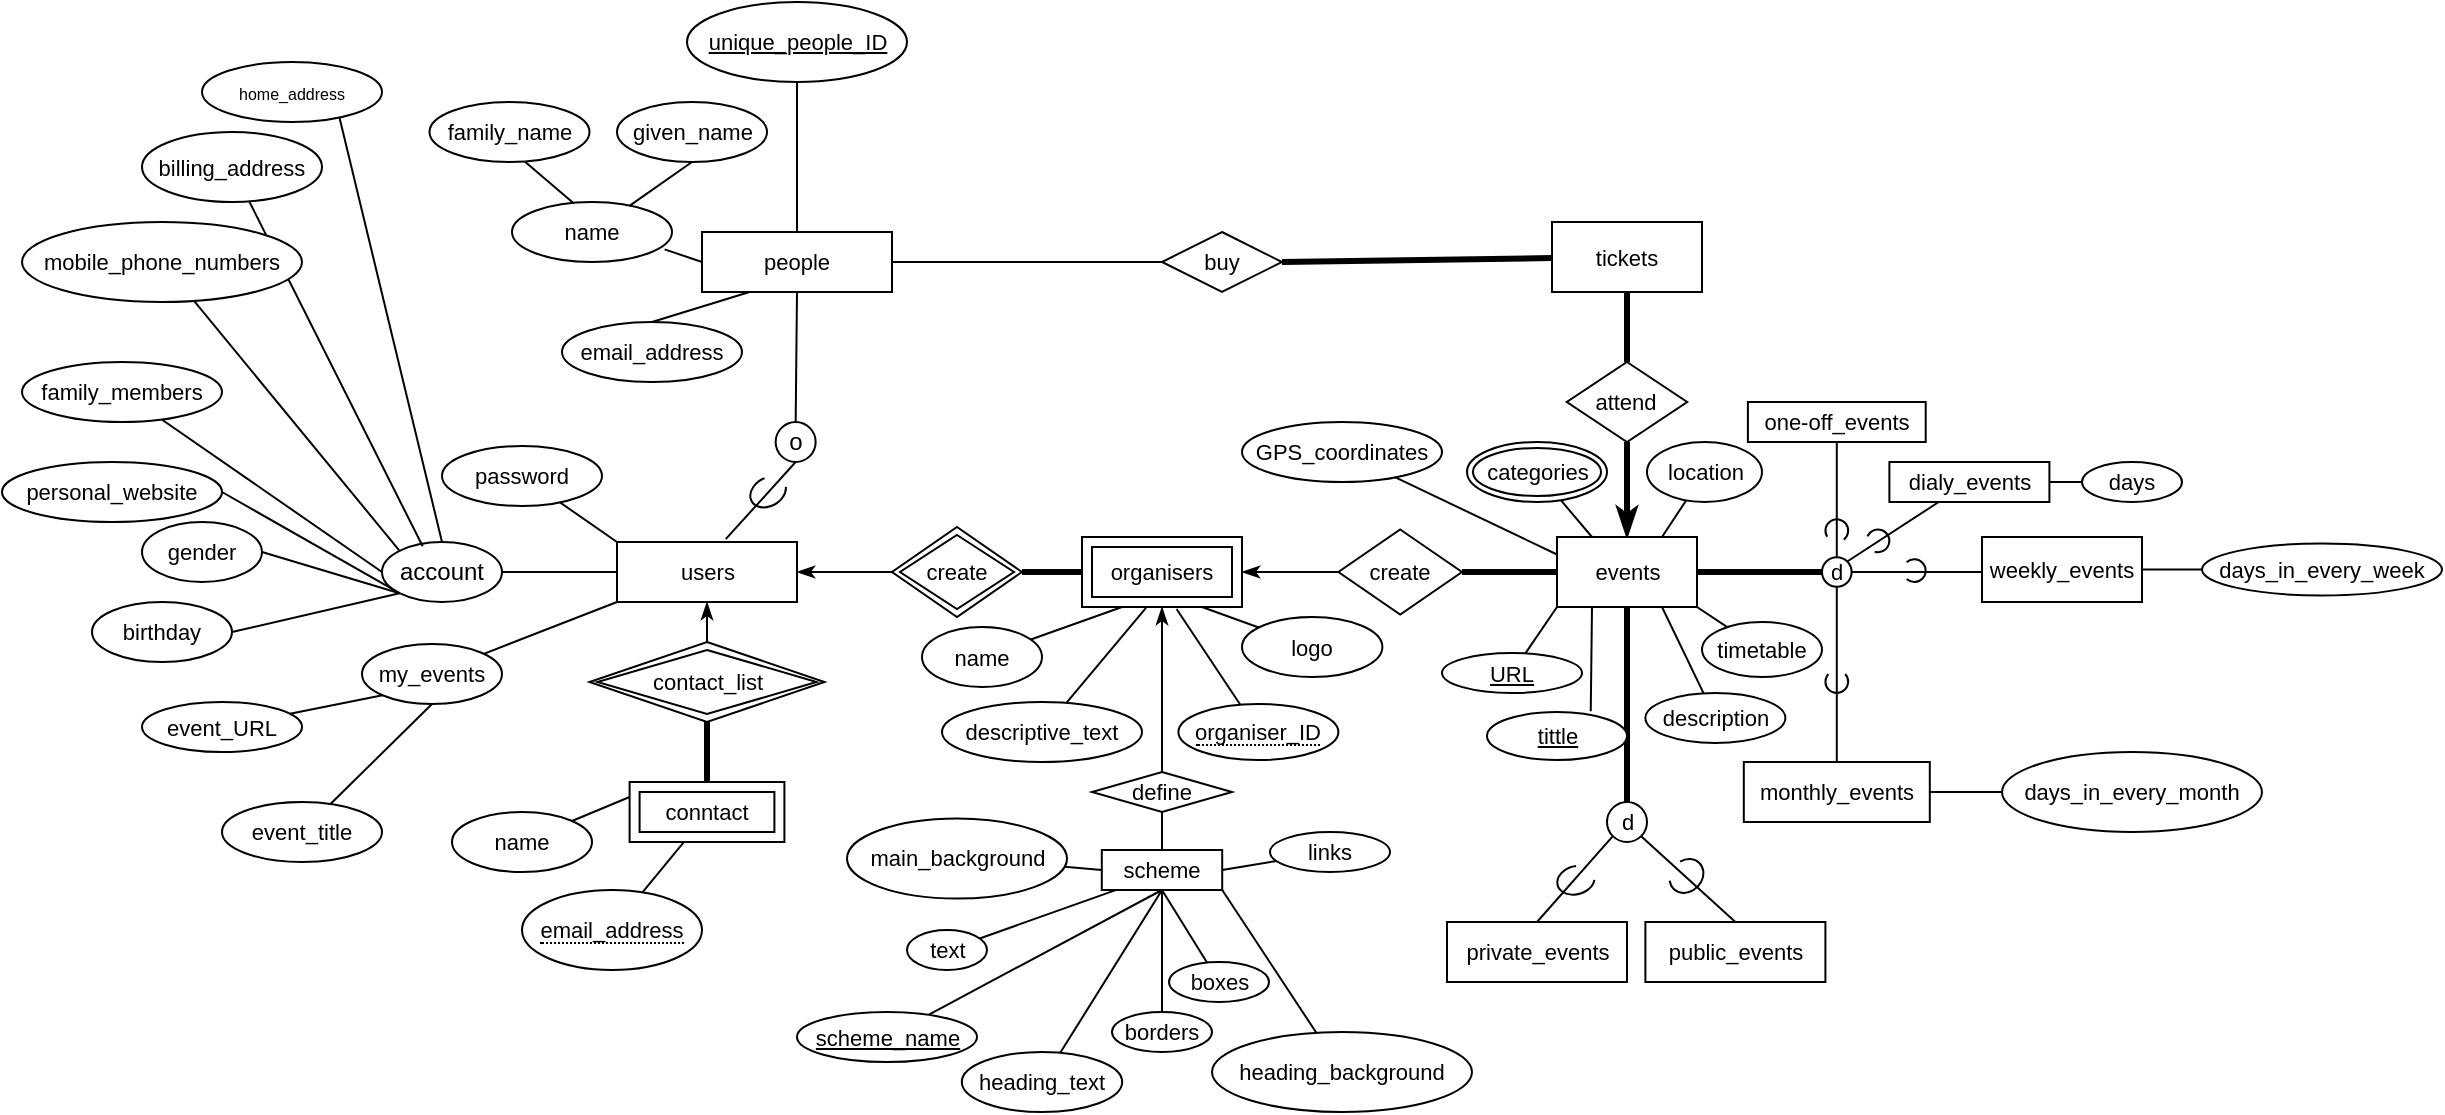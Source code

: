 <mxfile version="15.4.1" type="github">
  <diagram id="6H4R47eBY3q_TcvJeOBk" name="Page-1">
    <mxGraphModel dx="2317" dy="581" grid="1" gridSize="10" guides="1" tooltips="1" connect="1" arrows="1" fold="1" page="1" pageScale="1" pageWidth="827" pageHeight="1169" math="0" shadow="0">
      <root>
        <mxCell id="0" />
        <mxCell id="1" parent="0" />
        <mxCell id="lGjKi2mFenc1zMOufSLO-3" value="o" style="ellipse;whiteSpace=wrap;html=1;aspect=fixed;" vertex="1" parent="1">
          <mxGeometry x="166.83" y="240" width="20" height="20" as="geometry" />
        </mxCell>
        <mxCell id="lGjKi2mFenc1zMOufSLO-13" value="account" style="ellipse;whiteSpace=wrap;html=1;" vertex="1" parent="1">
          <mxGeometry x="-30" y="300" width="60" height="30" as="geometry" />
        </mxCell>
        <mxCell id="lGjKi2mFenc1zMOufSLO-14" value="" style="endArrow=none;html=1;rounded=0;exitX=0;exitY=0;exitDx=0;exitDy=0;" edge="1" parent="1" source="lGjKi2mFenc1zMOufSLO-13" target="lGjKi2mFenc1zMOufSLO-22">
          <mxGeometry width="50" height="50" relative="1" as="geometry">
            <mxPoint x="20" y="230" as="sourcePoint" />
            <mxPoint x="70" y="180" as="targetPoint" />
          </mxGeometry>
        </mxCell>
        <mxCell id="lGjKi2mFenc1zMOufSLO-15" value="" style="endArrow=none;html=1;rounded=0;exitX=0;exitY=0.5;exitDx=0;exitDy=0;" edge="1" parent="1" source="lGjKi2mFenc1zMOufSLO-13" target="lGjKi2mFenc1zMOufSLO-23">
          <mxGeometry width="50" height="50" relative="1" as="geometry">
            <mxPoint x="330" y="200" as="sourcePoint" />
            <mxPoint x="-210" y="310" as="targetPoint" />
          </mxGeometry>
        </mxCell>
        <mxCell id="lGjKi2mFenc1zMOufSLO-16" value="" style="endArrow=none;html=1;rounded=0;entryX=0;entryY=1;entryDx=0;entryDy=0;exitX=1;exitY=0.5;exitDx=0;exitDy=0;" edge="1" parent="1" source="lGjKi2mFenc1zMOufSLO-24" target="lGjKi2mFenc1zMOufSLO-13">
          <mxGeometry width="50" height="50" relative="1" as="geometry">
            <mxPoint x="-120" y="390" as="sourcePoint" />
            <mxPoint x="-70" y="340" as="targetPoint" />
          </mxGeometry>
        </mxCell>
        <mxCell id="lGjKi2mFenc1zMOufSLO-17" value="" style="endArrow=none;html=1;rounded=0;exitX=0.339;exitY=0.072;exitDx=0;exitDy=0;exitPerimeter=0;" edge="1" parent="1" source="lGjKi2mFenc1zMOufSLO-13" target="lGjKi2mFenc1zMOufSLO-21">
          <mxGeometry width="50" height="50" relative="1" as="geometry">
            <mxPoint x="20" y="220" as="sourcePoint" />
            <mxPoint x="70" y="170" as="targetPoint" />
          </mxGeometry>
        </mxCell>
        <mxCell id="lGjKi2mFenc1zMOufSLO-18" value="" style="endArrow=none;html=1;rounded=0;entryX=0;entryY=1;entryDx=0;entryDy=0;exitX=1;exitY=0.5;exitDx=0;exitDy=0;" edge="1" parent="1" source="lGjKi2mFenc1zMOufSLO-25" target="lGjKi2mFenc1zMOufSLO-13">
          <mxGeometry width="50" height="50" relative="1" as="geometry">
            <mxPoint x="-100" y="370" as="sourcePoint" />
            <mxPoint x="-80" y="370" as="targetPoint" />
          </mxGeometry>
        </mxCell>
        <mxCell id="lGjKi2mFenc1zMOufSLO-20" value="&lt;font style=&quot;font-size: 8px&quot;&gt;home_address&lt;/font&gt;" style="ellipse;whiteSpace=wrap;html=1;" vertex="1" parent="1">
          <mxGeometry x="-120" y="60" width="90" height="30" as="geometry" />
        </mxCell>
        <mxCell id="lGjKi2mFenc1zMOufSLO-21" value="&lt;font style=&quot;font-size: 11px&quot;&gt;billing_address&lt;/font&gt;" style="ellipse;whiteSpace=wrap;html=1;fontSize=8;" vertex="1" parent="1">
          <mxGeometry x="-150" y="95" width="90" height="35" as="geometry" />
        </mxCell>
        <mxCell id="lGjKi2mFenc1zMOufSLO-22" value="mobile_phone_numbers" style="ellipse;whiteSpace=wrap;html=1;fontSize=11;" vertex="1" parent="1">
          <mxGeometry x="-210" y="140" width="140" height="40" as="geometry" />
        </mxCell>
        <mxCell id="lGjKi2mFenc1zMOufSLO-23" value="family_members" style="ellipse;whiteSpace=wrap;html=1;fontSize=11;" vertex="1" parent="1">
          <mxGeometry x="-210" y="210" width="100" height="30" as="geometry" />
        </mxCell>
        <mxCell id="lGjKi2mFenc1zMOufSLO-24" value="personal_website" style="ellipse;whiteSpace=wrap;html=1;fontSize=11;" vertex="1" parent="1">
          <mxGeometry x="-220" y="260" width="110" height="30" as="geometry" />
        </mxCell>
        <mxCell id="lGjKi2mFenc1zMOufSLO-25" value="gender" style="ellipse;whiteSpace=wrap;html=1;fontSize=11;" vertex="1" parent="1">
          <mxGeometry x="-150" y="290" width="60" height="30" as="geometry" />
        </mxCell>
        <mxCell id="lGjKi2mFenc1zMOufSLO-26" value="" style="endArrow=none;html=1;rounded=0;fontSize=11;entryX=0;entryY=1;entryDx=0;entryDy=0;exitX=1;exitY=0.5;exitDx=0;exitDy=0;" edge="1" parent="1" source="lGjKi2mFenc1zMOufSLO-27" target="lGjKi2mFenc1zMOufSLO-13">
          <mxGeometry width="50" height="50" relative="1" as="geometry">
            <mxPoint x="-100" y="380" as="sourcePoint" />
            <mxPoint x="-50" y="330" as="targetPoint" />
          </mxGeometry>
        </mxCell>
        <mxCell id="lGjKi2mFenc1zMOufSLO-27" value="birthday" style="ellipse;whiteSpace=wrap;html=1;fontSize=11;" vertex="1" parent="1">
          <mxGeometry x="-175" y="330" width="70" height="30" as="geometry" />
        </mxCell>
        <mxCell id="lGjKi2mFenc1zMOufSLO-28" value="" style="endArrow=none;html=1;rounded=0;fontSize=11;entryX=0.5;entryY=1;entryDx=0;entryDy=0;exitX=0.5;exitY=0;exitDx=0;exitDy=0;" edge="1" parent="1" target="lGjKi2mFenc1zMOufSLO-13">
          <mxGeometry width="50" height="50" relative="1" as="geometry">
            <mxPoint y="330" as="sourcePoint" />
            <mxPoint x="10" y="220" as="targetPoint" />
          </mxGeometry>
        </mxCell>
        <mxCell id="lGjKi2mFenc1zMOufSLO-97" style="edgeStyle=none;rounded=0;orthogonalLoop=1;jettySize=auto;html=1;exitX=0.5;exitY=1;exitDx=0;exitDy=0;fontSize=11;startArrow=none;startFill=0;endArrow=none;endFill=0;strokeWidth=3;" edge="1" parent="1" source="lGjKi2mFenc1zMOufSLO-41" target="lGjKi2mFenc1zMOufSLO-98">
          <mxGeometry relative="1" as="geometry">
            <mxPoint x="132.6" y="420" as="targetPoint" />
          </mxGeometry>
        </mxCell>
        <mxCell id="lGjKi2mFenc1zMOufSLO-41" value="contact_list" style="shape=rhombus;double=1;perimeter=rhombusPerimeter;whiteSpace=wrap;html=1;align=center;rounded=0;shadow=0;sketch=0;fontSize=11;" vertex="1" parent="1">
          <mxGeometry x="73.75" y="350" width="117.5" height="40" as="geometry" />
        </mxCell>
        <mxCell id="lGjKi2mFenc1zMOufSLO-57" value="" style="edgeStyle=none;rounded=0;orthogonalLoop=1;jettySize=auto;html=1;fontSize=11;endArrow=none;endFill=0;entryX=0;entryY=0.5;entryDx=0;entryDy=0;exitX=0.954;exitY=0.789;exitDx=0;exitDy=0;exitPerimeter=0;" edge="1" parent="1" source="lGjKi2mFenc1zMOufSLO-42" target="lGjKi2mFenc1zMOufSLO-43">
          <mxGeometry relative="1" as="geometry">
            <mxPoint x="178" y="100" as="sourcePoint" />
            <mxPoint x="178" y="140" as="targetPoint" />
          </mxGeometry>
        </mxCell>
        <mxCell id="lGjKi2mFenc1zMOufSLO-42" value="name" style="ellipse;whiteSpace=wrap;html=1;align=center;rounded=0;shadow=0;sketch=0;fontSize=11;" vertex="1" parent="1">
          <mxGeometry x="35.0" y="130" width="80" height="30" as="geometry" />
        </mxCell>
        <mxCell id="lGjKi2mFenc1zMOufSLO-126" style="edgeStyle=none;rounded=0;orthogonalLoop=1;jettySize=auto;html=1;exitX=1;exitY=0.5;exitDx=0;exitDy=0;fontSize=11;startArrow=none;startFill=0;endArrow=none;endFill=0;strokeWidth=1;" edge="1" parent="1" source="lGjKi2mFenc1zMOufSLO-43" target="lGjKi2mFenc1zMOufSLO-128">
          <mxGeometry relative="1" as="geometry">
            <mxPoint x="240" y="160" as="targetPoint" />
          </mxGeometry>
        </mxCell>
        <mxCell id="lGjKi2mFenc1zMOufSLO-43" value="people" style="whiteSpace=wrap;html=1;align=center;rounded=0;shadow=0;sketch=0;fontSize=11;" vertex="1" parent="1">
          <mxGeometry x="130" y="145" width="95" height="30" as="geometry" />
        </mxCell>
        <mxCell id="lGjKi2mFenc1zMOufSLO-44" value="" style="endArrow=none;html=1;rounded=0;fontSize=11;entryX=0.5;entryY=1;entryDx=0;entryDy=0;exitX=0.5;exitY=0;exitDx=0;exitDy=0;" edge="1" parent="1" source="lGjKi2mFenc1zMOufSLO-43" target="lGjKi2mFenc1zMOufSLO-48">
          <mxGeometry relative="1" as="geometry">
            <mxPoint x="178" y="140" as="sourcePoint" />
            <mxPoint x="90" y="480" as="targetPoint" />
          </mxGeometry>
        </mxCell>
        <mxCell id="lGjKi2mFenc1zMOufSLO-48" value="unique_people_ID" style="ellipse;whiteSpace=wrap;html=1;align=center;fontStyle=4;rounded=0;shadow=0;sketch=0;fontSize=11;" vertex="1" parent="1">
          <mxGeometry x="122.5" y="30" width="110" height="40" as="geometry" />
        </mxCell>
        <mxCell id="lGjKi2mFenc1zMOufSLO-49" value="email_address" style="ellipse;whiteSpace=wrap;html=1;align=center;rounded=0;shadow=0;sketch=0;fontSize=11;" vertex="1" parent="1">
          <mxGeometry x="60" y="190" width="90" height="30" as="geometry" />
        </mxCell>
        <mxCell id="lGjKi2mFenc1zMOufSLO-50" value="" style="endArrow=none;html=1;rounded=0;fontSize=11;entryX=0.25;entryY=1;entryDx=0;entryDy=0;exitX=0.5;exitY=0;exitDx=0;exitDy=0;" edge="1" parent="1" source="lGjKi2mFenc1zMOufSLO-49" target="lGjKi2mFenc1zMOufSLO-43">
          <mxGeometry relative="1" as="geometry">
            <mxPoint x="-90" y="350" as="sourcePoint" />
            <mxPoint x="70" y="350" as="targetPoint" />
          </mxGeometry>
        </mxCell>
        <mxCell id="lGjKi2mFenc1zMOufSLO-51" value="" style="endArrow=none;html=1;rounded=0;fontSize=11;exitX=0.5;exitY=1;exitDx=0;exitDy=0;entryX=0.5;entryY=0;entryDx=0;entryDy=0;" edge="1" parent="1" source="lGjKi2mFenc1zMOufSLO-43" target="lGjKi2mFenc1zMOufSLO-3">
          <mxGeometry relative="1" as="geometry">
            <mxPoint x="-90" y="430" as="sourcePoint" />
            <mxPoint x="160" y="270" as="targetPoint" />
          </mxGeometry>
        </mxCell>
        <mxCell id="lGjKi2mFenc1zMOufSLO-77" style="edgeStyle=none;rounded=0;orthogonalLoop=1;jettySize=auto;html=1;exitX=0;exitY=0.5;exitDx=0;exitDy=0;entryX=1;entryY=0.5;entryDx=0;entryDy=0;fontSize=11;endArrow=none;endFill=0;" edge="1" parent="1" source="lGjKi2mFenc1zMOufSLO-54" target="lGjKi2mFenc1zMOufSLO-13">
          <mxGeometry relative="1" as="geometry" />
        </mxCell>
        <mxCell id="lGjKi2mFenc1zMOufSLO-81" style="edgeStyle=none;rounded=0;orthogonalLoop=1;jettySize=auto;html=1;exitX=0.5;exitY=1;exitDx=0;exitDy=0;entryX=0.5;entryY=0;entryDx=0;entryDy=0;fontSize=11;startArrow=classicThin;startFill=1;endArrow=none;endFill=0;" edge="1" parent="1" source="lGjKi2mFenc1zMOufSLO-54" target="lGjKi2mFenc1zMOufSLO-41">
          <mxGeometry relative="1" as="geometry" />
        </mxCell>
        <mxCell id="lGjKi2mFenc1zMOufSLO-88" style="edgeStyle=none;rounded=0;orthogonalLoop=1;jettySize=auto;html=1;exitX=0;exitY=0;exitDx=0;exitDy=0;fontSize=11;startArrow=none;startFill=0;endArrow=none;endFill=0;" edge="1" parent="1" source="lGjKi2mFenc1zMOufSLO-54" target="lGjKi2mFenc1zMOufSLO-89">
          <mxGeometry relative="1" as="geometry">
            <mxPoint x="70" y="270" as="targetPoint" />
          </mxGeometry>
        </mxCell>
        <mxCell id="lGjKi2mFenc1zMOufSLO-90" style="edgeStyle=none;rounded=0;orthogonalLoop=1;jettySize=auto;html=1;exitX=0;exitY=1;exitDx=0;exitDy=0;fontSize=11;startArrow=none;startFill=0;endArrow=none;endFill=0;" edge="1" parent="1" source="lGjKi2mFenc1zMOufSLO-54" target="lGjKi2mFenc1zMOufSLO-91">
          <mxGeometry relative="1" as="geometry">
            <mxPoint y="390" as="targetPoint" />
          </mxGeometry>
        </mxCell>
        <mxCell id="lGjKi2mFenc1zMOufSLO-105" style="edgeStyle=none;rounded=0;orthogonalLoop=1;jettySize=auto;html=1;exitX=1;exitY=0.5;exitDx=0;exitDy=0;fontSize=11;startArrow=classicThin;startFill=1;endArrow=none;endFill=0;strokeWidth=1;" edge="1" parent="1" source="lGjKi2mFenc1zMOufSLO-54" target="lGjKi2mFenc1zMOufSLO-106">
          <mxGeometry relative="1" as="geometry">
            <mxPoint x="230" y="314.8" as="targetPoint" />
          </mxGeometry>
        </mxCell>
        <mxCell id="lGjKi2mFenc1zMOufSLO-54" value="users" style="whiteSpace=wrap;html=1;align=center;rounded=0;shadow=0;sketch=0;fontSize=11;" vertex="1" parent="1">
          <mxGeometry x="87.5" y="300" width="90" height="30" as="geometry" />
        </mxCell>
        <mxCell id="lGjKi2mFenc1zMOufSLO-55" value="" style="endArrow=none;html=1;rounded=0;fontSize=11;exitX=0.5;exitY=1;exitDx=0;exitDy=0;" edge="1" parent="1" source="lGjKi2mFenc1zMOufSLO-56" target="lGjKi2mFenc1zMOufSLO-42">
          <mxGeometry relative="1" as="geometry">
            <mxPoint x="-210" y="360" as="sourcePoint" />
            <mxPoint x="70" y="270" as="targetPoint" />
          </mxGeometry>
        </mxCell>
        <mxCell id="lGjKi2mFenc1zMOufSLO-56" value="given_name" style="ellipse;whiteSpace=wrap;html=1;align=center;rounded=0;shadow=0;sketch=0;fontSize=11;" vertex="1" parent="1">
          <mxGeometry x="87.5" y="80" width="75" height="30" as="geometry" />
        </mxCell>
        <mxCell id="lGjKi2mFenc1zMOufSLO-58" value="" style="endArrow=none;html=1;rounded=0;fontSize=11;entryX=0.387;entryY=0.025;entryDx=0;entryDy=0;exitX=0.597;exitY=0.997;exitDx=0;exitDy=0;exitPerimeter=0;entryPerimeter=0;" edge="1" parent="1" source="lGjKi2mFenc1zMOufSLO-60" target="lGjKi2mFenc1zMOufSLO-42">
          <mxGeometry relative="1" as="geometry">
            <mxPoint x="-110" y="380" as="sourcePoint" />
            <mxPoint x="70" y="270" as="targetPoint" />
          </mxGeometry>
        </mxCell>
        <mxCell id="lGjKi2mFenc1zMOufSLO-60" value="family_name" style="ellipse;whiteSpace=wrap;html=1;align=center;rounded=0;shadow=0;sketch=0;fontSize=11;" vertex="1" parent="1">
          <mxGeometry x="-6.25" y="80" width="80" height="30" as="geometry" />
        </mxCell>
        <mxCell id="lGjKi2mFenc1zMOufSLO-73" value="" style="verticalLabelPosition=bottom;verticalAlign=top;html=1;shape=mxgraph.basic.arc;startAngle=0.3;endAngle=0.033;rounded=0;shadow=0;sketch=0;fontSize=11;rotation=-30;" vertex="1" parent="1">
          <mxGeometry x="153.6" y="268" width="18.9" height="14" as="geometry" />
        </mxCell>
        <mxCell id="lGjKi2mFenc1zMOufSLO-76" value="" style="endArrow=none;html=1;rounded=0;fontSize=11;entryX=0.5;entryY=1;entryDx=0;entryDy=0;startArrow=none;exitX=0.604;exitY=-0.047;exitDx=0;exitDy=0;exitPerimeter=0;" edge="1" parent="1" source="lGjKi2mFenc1zMOufSLO-54" target="lGjKi2mFenc1zMOufSLO-3">
          <mxGeometry width="50" height="50" relative="1" as="geometry">
            <mxPoint x="151.19" y="308.59" as="sourcePoint" />
            <mxPoint x="176.83" y="260" as="targetPoint" />
          </mxGeometry>
        </mxCell>
        <mxCell id="lGjKi2mFenc1zMOufSLO-78" value="" style="endArrow=none;html=1;rounded=0;fontSize=11;entryX=0.5;entryY=0;entryDx=0;entryDy=0;exitX=0.763;exitY=0.917;exitDx=0;exitDy=0;exitPerimeter=0;" edge="1" parent="1" source="lGjKi2mFenc1zMOufSLO-20" target="lGjKi2mFenc1zMOufSLO-13">
          <mxGeometry relative="1" as="geometry">
            <mxPoint x="-100" y="250" as="sourcePoint" />
            <mxPoint x="60" y="250" as="targetPoint" />
          </mxGeometry>
        </mxCell>
        <mxCell id="lGjKi2mFenc1zMOufSLO-89" value="password" style="ellipse;whiteSpace=wrap;html=1;align=center;rounded=0;shadow=0;sketch=0;fontSize=11;" vertex="1" parent="1">
          <mxGeometry y="252" width="80" height="30" as="geometry" />
        </mxCell>
        <mxCell id="lGjKi2mFenc1zMOufSLO-93" style="edgeStyle=none;rounded=0;orthogonalLoop=1;jettySize=auto;html=1;exitX=0;exitY=1;exitDx=0;exitDy=0;fontSize=11;startArrow=none;startFill=0;endArrow=none;endFill=0;" edge="1" parent="1" source="lGjKi2mFenc1zMOufSLO-91" target="lGjKi2mFenc1zMOufSLO-94">
          <mxGeometry relative="1" as="geometry">
            <mxPoint x="-50" y="370" as="targetPoint" />
          </mxGeometry>
        </mxCell>
        <mxCell id="lGjKi2mFenc1zMOufSLO-95" style="edgeStyle=none;rounded=0;orthogonalLoop=1;jettySize=auto;html=1;exitX=0.5;exitY=1;exitDx=0;exitDy=0;fontSize=11;startArrow=none;startFill=0;endArrow=none;endFill=0;" edge="1" parent="1" source="lGjKi2mFenc1zMOufSLO-91" target="lGjKi2mFenc1zMOufSLO-96">
          <mxGeometry relative="1" as="geometry">
            <mxPoint x="-80" y="440" as="targetPoint" />
          </mxGeometry>
        </mxCell>
        <mxCell id="lGjKi2mFenc1zMOufSLO-91" value="my_events" style="ellipse;whiteSpace=wrap;html=1;align=center;rounded=0;shadow=0;sketch=0;fontSize=11;" vertex="1" parent="1">
          <mxGeometry x="-40" y="351" width="70" height="30" as="geometry" />
        </mxCell>
        <mxCell id="lGjKi2mFenc1zMOufSLO-94" value="event_URL" style="ellipse;whiteSpace=wrap;html=1;align=center;rounded=0;shadow=0;sketch=0;fontSize=11;" vertex="1" parent="1">
          <mxGeometry x="-150" y="380" width="80" height="25" as="geometry" />
        </mxCell>
        <mxCell id="lGjKi2mFenc1zMOufSLO-96" value="event_title" style="ellipse;whiteSpace=wrap;html=1;align=center;rounded=0;shadow=0;sketch=0;fontSize=11;" vertex="1" parent="1">
          <mxGeometry x="-110" y="430" width="80" height="30" as="geometry" />
        </mxCell>
        <mxCell id="lGjKi2mFenc1zMOufSLO-99" style="edgeStyle=none;rounded=0;orthogonalLoop=1;jettySize=auto;html=1;exitX=0;exitY=0.25;exitDx=0;exitDy=0;fontSize=11;startArrow=none;startFill=0;endArrow=none;endFill=0;" edge="1" parent="1" source="lGjKi2mFenc1zMOufSLO-98" target="lGjKi2mFenc1zMOufSLO-100">
          <mxGeometry relative="1" as="geometry">
            <mxPoint x="90" y="450" as="targetPoint" />
          </mxGeometry>
        </mxCell>
        <mxCell id="lGjKi2mFenc1zMOufSLO-101" style="edgeStyle=none;rounded=0;orthogonalLoop=1;jettySize=auto;html=1;exitX=0.357;exitY=0.98;exitDx=0;exitDy=0;fontSize=11;startArrow=none;startFill=0;endArrow=none;endFill=0;exitPerimeter=0;" edge="1" parent="1" source="lGjKi2mFenc1zMOufSLO-98" target="lGjKi2mFenc1zMOufSLO-102">
          <mxGeometry relative="1" as="geometry">
            <mxPoint x="180" y="450" as="targetPoint" />
          </mxGeometry>
        </mxCell>
        <mxCell id="lGjKi2mFenc1zMOufSLO-98" value="conntact" style="shape=ext;margin=3;double=1;whiteSpace=wrap;html=1;align=center;rounded=0;shadow=0;sketch=0;fontSize=11;" vertex="1" parent="1">
          <mxGeometry x="93.8" y="420" width="77.4" height="30" as="geometry" />
        </mxCell>
        <mxCell id="lGjKi2mFenc1zMOufSLO-100" value="name" style="ellipse;whiteSpace=wrap;html=1;align=center;rounded=0;shadow=0;sketch=0;fontSize=11;" vertex="1" parent="1">
          <mxGeometry x="5" y="435" width="70" height="30" as="geometry" />
        </mxCell>
        <mxCell id="lGjKi2mFenc1zMOufSLO-102" value="&lt;span style=&quot;border-bottom: 1px dotted&quot;&gt;email_address&lt;/span&gt;" style="ellipse;whiteSpace=wrap;html=1;align=center;rounded=0;shadow=0;sketch=0;fontSize=11;" vertex="1" parent="1">
          <mxGeometry x="40" y="474" width="90" height="40" as="geometry" />
        </mxCell>
        <mxCell id="lGjKi2mFenc1zMOufSLO-107" style="edgeStyle=none;rounded=0;orthogonalLoop=1;jettySize=auto;html=1;exitX=1;exitY=0.5;exitDx=0;exitDy=0;fontSize=11;startArrow=none;startFill=0;endArrow=none;endFill=0;strokeWidth=3;" edge="1" parent="1" source="lGjKi2mFenc1zMOufSLO-106" target="lGjKi2mFenc1zMOufSLO-108">
          <mxGeometry relative="1" as="geometry">
            <mxPoint x="340" y="314.8" as="targetPoint" />
          </mxGeometry>
        </mxCell>
        <mxCell id="lGjKi2mFenc1zMOufSLO-106" value="create" style="shape=rhombus;double=1;perimeter=rhombusPerimeter;whiteSpace=wrap;html=1;align=center;rounded=0;shadow=0;sketch=0;fontSize=11;" vertex="1" parent="1">
          <mxGeometry x="225" y="292.5" width="65" height="45" as="geometry" />
        </mxCell>
        <mxCell id="lGjKi2mFenc1zMOufSLO-109" style="edgeStyle=none;rounded=0;orthogonalLoop=1;jettySize=auto;html=1;exitX=0.4;exitY=1.011;exitDx=0;exitDy=0;fontSize=11;startArrow=none;startFill=0;endArrow=none;endFill=0;strokeWidth=1;exitPerimeter=0;" edge="1" parent="1" source="lGjKi2mFenc1zMOufSLO-108" target="lGjKi2mFenc1zMOufSLO-110">
          <mxGeometry relative="1" as="geometry">
            <mxPoint x="300" y="270" as="targetPoint" />
          </mxGeometry>
        </mxCell>
        <mxCell id="lGjKi2mFenc1zMOufSLO-111" style="edgeStyle=none;rounded=0;orthogonalLoop=1;jettySize=auto;html=1;exitX=0.25;exitY=1;exitDx=0;exitDy=0;fontSize=11;startArrow=none;startFill=0;endArrow=none;endFill=0;strokeWidth=1;" edge="1" parent="1" source="lGjKi2mFenc1zMOufSLO-108" target="lGjKi2mFenc1zMOufSLO-112">
          <mxGeometry relative="1" as="geometry">
            <mxPoint x="280" y="370" as="targetPoint" />
          </mxGeometry>
        </mxCell>
        <mxCell id="lGjKi2mFenc1zMOufSLO-113" style="edgeStyle=none;rounded=0;orthogonalLoop=1;jettySize=auto;html=1;exitX=0.75;exitY=1;exitDx=0;exitDy=0;fontSize=11;startArrow=none;startFill=0;endArrow=none;endFill=0;strokeWidth=1;" edge="1" parent="1" source="lGjKi2mFenc1zMOufSLO-108" target="lGjKi2mFenc1zMOufSLO-114">
          <mxGeometry relative="1" as="geometry">
            <mxPoint x="339.8" y="360" as="targetPoint" />
          </mxGeometry>
        </mxCell>
        <mxCell id="lGjKi2mFenc1zMOufSLO-115" style="edgeStyle=none;rounded=0;orthogonalLoop=1;jettySize=auto;html=1;exitX=0.591;exitY=1.029;exitDx=0;exitDy=0;fontSize=11;startArrow=none;startFill=0;endArrow=none;endFill=0;strokeWidth=1;exitPerimeter=0;" edge="1" parent="1" source="lGjKi2mFenc1zMOufSLO-108" target="lGjKi2mFenc1zMOufSLO-116">
          <mxGeometry relative="1" as="geometry">
            <mxPoint x="350" y="280" as="targetPoint" />
          </mxGeometry>
        </mxCell>
        <mxCell id="lGjKi2mFenc1zMOufSLO-119" style="edgeStyle=none;rounded=0;orthogonalLoop=1;jettySize=auto;html=1;exitX=1;exitY=0.5;exitDx=0;exitDy=0;fontSize=11;startArrow=classicThin;startFill=1;endArrow=none;endFill=0;strokeWidth=1;" edge="1" parent="1" source="lGjKi2mFenc1zMOufSLO-108" target="lGjKi2mFenc1zMOufSLO-122">
          <mxGeometry relative="1" as="geometry">
            <mxPoint x="448" y="316" as="targetPoint" />
          </mxGeometry>
        </mxCell>
        <mxCell id="lGjKi2mFenc1zMOufSLO-190" style="edgeStyle=none;rounded=0;orthogonalLoop=1;jettySize=auto;html=1;exitX=0.5;exitY=1;exitDx=0;exitDy=0;fontSize=11;startArrow=classicThin;startFill=1;endArrow=none;endFill=0;strokeWidth=1;" edge="1" parent="1" source="lGjKi2mFenc1zMOufSLO-108" target="lGjKi2mFenc1zMOufSLO-191">
          <mxGeometry relative="1" as="geometry">
            <mxPoint x="360" y="420" as="targetPoint" />
          </mxGeometry>
        </mxCell>
        <mxCell id="lGjKi2mFenc1zMOufSLO-108" value="organisers" style="shape=ext;margin=3;double=1;whiteSpace=wrap;html=1;align=center;rounded=0;shadow=0;sketch=0;fontSize=11;" vertex="1" parent="1">
          <mxGeometry x="320" y="297.5" width="80" height="35" as="geometry" />
        </mxCell>
        <mxCell id="lGjKi2mFenc1zMOufSLO-110" value="&lt;div style=&quot;text-align: left&quot;&gt;descriptive_text&lt;/div&gt;" style="ellipse;whiteSpace=wrap;html=1;align=center;rounded=0;shadow=0;sketch=0;fontSize=11;" vertex="1" parent="1">
          <mxGeometry x="250" y="380" width="100" height="30" as="geometry" />
        </mxCell>
        <mxCell id="lGjKi2mFenc1zMOufSLO-112" value="name" style="ellipse;whiteSpace=wrap;html=1;align=center;rounded=0;shadow=0;sketch=0;fontSize=11;" vertex="1" parent="1">
          <mxGeometry x="240" y="342.5" width="60" height="30" as="geometry" />
        </mxCell>
        <mxCell id="lGjKi2mFenc1zMOufSLO-114" value="logo" style="ellipse;whiteSpace=wrap;html=1;align=center;rounded=0;shadow=0;sketch=0;fontSize=11;" vertex="1" parent="1">
          <mxGeometry x="400.0" y="337.5" width="70.2" height="30" as="geometry" />
        </mxCell>
        <mxCell id="lGjKi2mFenc1zMOufSLO-116" value="&lt;span style=&quot;border-bottom: 1px dotted&quot;&gt;organiser_ID&lt;/span&gt;" style="ellipse;whiteSpace=wrap;html=1;align=center;rounded=0;shadow=0;sketch=0;fontSize=11;" vertex="1" parent="1">
          <mxGeometry x="368.2" y="381" width="80" height="28" as="geometry" />
        </mxCell>
        <mxCell id="lGjKi2mFenc1zMOufSLO-123" style="edgeStyle=none;rounded=0;orthogonalLoop=1;jettySize=auto;html=1;exitX=1;exitY=0.5;exitDx=0;exitDy=0;fontSize=11;startArrow=none;startFill=0;endArrow=none;endFill=0;strokeWidth=3;" edge="1" parent="1" source="lGjKi2mFenc1zMOufSLO-122" target="lGjKi2mFenc1zMOufSLO-124">
          <mxGeometry relative="1" as="geometry">
            <mxPoint x="560" y="315" as="targetPoint" />
          </mxGeometry>
        </mxCell>
        <mxCell id="lGjKi2mFenc1zMOufSLO-122" value="create" style="shape=rhombus;perimeter=rhombusPerimeter;whiteSpace=wrap;html=1;align=center;rounded=0;shadow=0;sketch=0;fontSize=11;" vertex="1" parent="1">
          <mxGeometry x="448.2" y="293.75" width="61.8" height="42.5" as="geometry" />
        </mxCell>
        <mxCell id="lGjKi2mFenc1zMOufSLO-135" style="edgeStyle=none;rounded=0;orthogonalLoop=1;jettySize=auto;html=1;exitX=0.5;exitY=1;exitDx=0;exitDy=0;fontSize=11;startArrow=none;startFill=0;endArrow=none;endFill=0;strokeWidth=3;" edge="1" parent="1" source="lGjKi2mFenc1zMOufSLO-124" target="lGjKi2mFenc1zMOufSLO-137">
          <mxGeometry relative="1" as="geometry">
            <mxPoint x="593" y="400" as="targetPoint" />
          </mxGeometry>
        </mxCell>
        <mxCell id="lGjKi2mFenc1zMOufSLO-136" style="edgeStyle=none;rounded=0;orthogonalLoop=1;jettySize=auto;html=1;exitX=0.5;exitY=0;exitDx=0;exitDy=0;entryX=0.5;entryY=1;entryDx=0;entryDy=0;fontSize=11;startArrow=classicThin;startFill=1;endArrow=none;endFill=0;strokeWidth=3;" edge="1" parent="1" source="lGjKi2mFenc1zMOufSLO-124" target="lGjKi2mFenc1zMOufSLO-132">
          <mxGeometry relative="1" as="geometry" />
        </mxCell>
        <mxCell id="lGjKi2mFenc1zMOufSLO-147" style="edgeStyle=none;rounded=0;orthogonalLoop=1;jettySize=auto;html=1;exitX=0;exitY=1;exitDx=0;exitDy=0;fontSize=11;startArrow=none;startFill=0;endArrow=none;endFill=0;strokeWidth=1;" edge="1" parent="1" source="lGjKi2mFenc1zMOufSLO-124" target="lGjKi2mFenc1zMOufSLO-148">
          <mxGeometry relative="1" as="geometry">
            <mxPoint x="530" y="380" as="targetPoint" />
          </mxGeometry>
        </mxCell>
        <mxCell id="lGjKi2mFenc1zMOufSLO-149" style="edgeStyle=none;rounded=0;orthogonalLoop=1;jettySize=auto;html=1;exitX=0.25;exitY=1;exitDx=0;exitDy=0;fontSize=11;startArrow=none;startFill=0;endArrow=none;endFill=0;strokeWidth=1;entryX=0.741;entryY=-0.017;entryDx=0;entryDy=0;entryPerimeter=0;" edge="1" parent="1" source="lGjKi2mFenc1zMOufSLO-124" target="lGjKi2mFenc1zMOufSLO-179">
          <mxGeometry relative="1" as="geometry">
            <mxPoint x="557.847" y="375.168" as="targetPoint" />
          </mxGeometry>
        </mxCell>
        <mxCell id="lGjKi2mFenc1zMOufSLO-151" style="edgeStyle=none;rounded=0;orthogonalLoop=1;jettySize=auto;html=1;exitX=0.75;exitY=1;exitDx=0;exitDy=0;fontSize=11;startArrow=none;startFill=0;endArrow=none;endFill=0;strokeWidth=1;" edge="1" parent="1" source="lGjKi2mFenc1zMOufSLO-124" target="lGjKi2mFenc1zMOufSLO-152">
          <mxGeometry relative="1" as="geometry">
            <mxPoint x="620" y="370" as="targetPoint" />
          </mxGeometry>
        </mxCell>
        <mxCell id="lGjKi2mFenc1zMOufSLO-153" style="edgeStyle=none;rounded=0;orthogonalLoop=1;jettySize=auto;html=1;exitX=1;exitY=1;exitDx=0;exitDy=0;fontSize=11;startArrow=none;startFill=0;endArrow=none;endFill=0;strokeWidth=1;" edge="1" parent="1" source="lGjKi2mFenc1zMOufSLO-124" target="lGjKi2mFenc1zMOufSLO-154">
          <mxGeometry relative="1" as="geometry">
            <mxPoint x="650" y="350" as="targetPoint" />
          </mxGeometry>
        </mxCell>
        <mxCell id="lGjKi2mFenc1zMOufSLO-155" style="edgeStyle=none;rounded=0;orthogonalLoop=1;jettySize=auto;html=1;exitX=0.25;exitY=0;exitDx=0;exitDy=0;fontSize=11;startArrow=none;startFill=0;endArrow=none;endFill=0;strokeWidth=1;" edge="1" parent="1" source="lGjKi2mFenc1zMOufSLO-124" target="lGjKi2mFenc1zMOufSLO-156">
          <mxGeometry relative="1" as="geometry">
            <mxPoint x="560" y="270" as="targetPoint" />
          </mxGeometry>
        </mxCell>
        <mxCell id="lGjKi2mFenc1zMOufSLO-157" style="edgeStyle=none;rounded=0;orthogonalLoop=1;jettySize=auto;html=1;exitX=0;exitY=0.25;exitDx=0;exitDy=0;fontSize=11;startArrow=none;startFill=0;endArrow=none;endFill=0;strokeWidth=1;" edge="1" parent="1" source="lGjKi2mFenc1zMOufSLO-124" target="lGjKi2mFenc1zMOufSLO-158">
          <mxGeometry relative="1" as="geometry">
            <mxPoint x="470" y="270" as="targetPoint" />
          </mxGeometry>
        </mxCell>
        <mxCell id="lGjKi2mFenc1zMOufSLO-159" style="edgeStyle=none;rounded=0;orthogonalLoop=1;jettySize=auto;html=1;exitX=0.75;exitY=0;exitDx=0;exitDy=0;fontSize=11;startArrow=none;startFill=0;endArrow=none;endFill=0;strokeWidth=1;" edge="1" parent="1" source="lGjKi2mFenc1zMOufSLO-124" target="lGjKi2mFenc1zMOufSLO-160">
          <mxGeometry relative="1" as="geometry">
            <mxPoint x="620" y="270" as="targetPoint" />
          </mxGeometry>
        </mxCell>
        <mxCell id="lGjKi2mFenc1zMOufSLO-161" style="edgeStyle=none;rounded=0;orthogonalLoop=1;jettySize=auto;html=1;exitX=1;exitY=0.5;exitDx=0;exitDy=0;fontSize=11;startArrow=none;startFill=0;endArrow=none;endFill=0;strokeWidth=3;" edge="1" parent="1" source="lGjKi2mFenc1zMOufSLO-124" target="lGjKi2mFenc1zMOufSLO-162">
          <mxGeometry relative="1" as="geometry">
            <mxPoint x="700" y="314.8" as="targetPoint" />
          </mxGeometry>
        </mxCell>
        <mxCell id="lGjKi2mFenc1zMOufSLO-124" value="events" style="whiteSpace=wrap;html=1;align=center;rounded=0;shadow=0;sketch=0;fontSize=11;" vertex="1" parent="1">
          <mxGeometry x="557.5" y="297.5" width="70" height="35" as="geometry" />
        </mxCell>
        <mxCell id="lGjKi2mFenc1zMOufSLO-129" style="edgeStyle=none;rounded=0;orthogonalLoop=1;jettySize=auto;html=1;exitX=1;exitY=0.5;exitDx=0;exitDy=0;fontSize=11;startArrow=none;startFill=0;endArrow=none;endFill=0;strokeWidth=3;" edge="1" parent="1" source="lGjKi2mFenc1zMOufSLO-128" target="lGjKi2mFenc1zMOufSLO-130">
          <mxGeometry relative="1" as="geometry">
            <mxPoint x="350" y="160.4" as="targetPoint" />
          </mxGeometry>
        </mxCell>
        <mxCell id="lGjKi2mFenc1zMOufSLO-128" value="buy" style="shape=rhombus;perimeter=rhombusPerimeter;whiteSpace=wrap;html=1;align=center;rounded=0;shadow=0;sketch=0;fontSize=11;" vertex="1" parent="1">
          <mxGeometry x="360" y="145" width="60" height="30" as="geometry" />
        </mxCell>
        <mxCell id="lGjKi2mFenc1zMOufSLO-131" style="edgeStyle=none;rounded=0;orthogonalLoop=1;jettySize=auto;html=1;fontSize=11;startArrow=none;startFill=0;endArrow=none;endFill=0;strokeWidth=3;exitX=0.5;exitY=1;exitDx=0;exitDy=0;" edge="1" parent="1" source="lGjKi2mFenc1zMOufSLO-130" target="lGjKi2mFenc1zMOufSLO-132">
          <mxGeometry relative="1" as="geometry">
            <mxPoint x="579.8" y="220" as="targetPoint" />
            <mxPoint x="590" y="170" as="sourcePoint" />
          </mxGeometry>
        </mxCell>
        <mxCell id="lGjKi2mFenc1zMOufSLO-130" value="tickets" style="whiteSpace=wrap;html=1;align=center;rounded=0;shadow=0;sketch=0;fontSize=11;" vertex="1" parent="1">
          <mxGeometry x="555" y="140" width="75" height="35" as="geometry" />
        </mxCell>
        <mxCell id="lGjKi2mFenc1zMOufSLO-132" value="attend" style="shape=rhombus;perimeter=rhombusPerimeter;whiteSpace=wrap;html=1;align=center;rounded=0;shadow=0;sketch=0;fontSize=11;" vertex="1" parent="1">
          <mxGeometry x="562.4" y="210" width="60.2" height="40" as="geometry" />
        </mxCell>
        <mxCell id="lGjKi2mFenc1zMOufSLO-137" value="d" style="ellipse;whiteSpace=wrap;html=1;aspect=fixed;rounded=0;shadow=0;sketch=0;fontSize=11;verticalAlign=middle;" vertex="1" parent="1">
          <mxGeometry x="582.5" y="430" width="20" height="20" as="geometry" />
        </mxCell>
        <mxCell id="lGjKi2mFenc1zMOufSLO-139" value="private_events" style="whiteSpace=wrap;html=1;align=center;rounded=0;shadow=0;sketch=0;fontSize=11;" vertex="1" parent="1">
          <mxGeometry x="502.5" y="490" width="90" height="30" as="geometry" />
        </mxCell>
        <mxCell id="lGjKi2mFenc1zMOufSLO-141" value="public_events" style="whiteSpace=wrap;html=1;align=center;rounded=0;shadow=0;sketch=0;fontSize=11;" vertex="1" parent="1">
          <mxGeometry x="601.7" y="490" width="90" height="30" as="geometry" />
        </mxCell>
        <mxCell id="lGjKi2mFenc1zMOufSLO-144" value="" style="verticalLabelPosition=bottom;verticalAlign=top;html=1;shape=mxgraph.basic.arc;startAngle=0.3;endAngle=0.094;rounded=0;shadow=0;sketch=0;fontSize=11;rotation=-135;" vertex="1" parent="1">
          <mxGeometry x="614.54" y="457.86" width="15.46" height="18.28" as="geometry" />
        </mxCell>
        <mxCell id="lGjKi2mFenc1zMOufSLO-145" value="" style="edgeStyle=none;rounded=0;orthogonalLoop=1;jettySize=auto;html=1;exitX=1;exitY=1;exitDx=0;exitDy=0;fontSize=11;startArrow=none;startFill=0;endArrow=none;endFill=0;strokeWidth=1;entryX=0.5;entryY=0;entryDx=0;entryDy=0;" edge="1" parent="1" source="lGjKi2mFenc1zMOufSLO-137" target="lGjKi2mFenc1zMOufSLO-141">
          <mxGeometry relative="1" as="geometry">
            <mxPoint x="645" y="440" as="targetPoint" />
            <mxPoint x="599.571" y="417.071" as="sourcePoint" />
          </mxGeometry>
        </mxCell>
        <mxCell id="lGjKi2mFenc1zMOufSLO-142" value="" style="verticalLabelPosition=bottom;verticalAlign=top;html=1;shape=mxgraph.basic.arc;startAngle=0.3;endAngle=0.033;rounded=0;shadow=0;sketch=0;fontSize=11;rotation=-15;" vertex="1" parent="1">
          <mxGeometry x="557.5" y="462.14" width="18.9" height="14" as="geometry" />
        </mxCell>
        <mxCell id="lGjKi2mFenc1zMOufSLO-146" value="" style="edgeStyle=none;rounded=0;orthogonalLoop=1;jettySize=auto;html=1;exitX=0;exitY=1;exitDx=0;exitDy=0;fontSize=11;startArrow=none;startFill=0;endArrow=none;endFill=0;strokeWidth=1;entryX=0.5;entryY=0;entryDx=0;entryDy=0;" edge="1" parent="1" source="lGjKi2mFenc1zMOufSLO-137" target="lGjKi2mFenc1zMOufSLO-139">
          <mxGeometry relative="1" as="geometry">
            <mxPoint x="525.5" y="489.13" as="targetPoint" />
            <mxPoint x="585.429" y="447.071" as="sourcePoint" />
          </mxGeometry>
        </mxCell>
        <mxCell id="lGjKi2mFenc1zMOufSLO-148" value="URL" style="ellipse;whiteSpace=wrap;html=1;align=center;fontStyle=4;rounded=0;shadow=0;sketch=0;fontSize=11;" vertex="1" parent="1">
          <mxGeometry x="500" y="355.5" width="70" height="20" as="geometry" />
        </mxCell>
        <mxCell id="lGjKi2mFenc1zMOufSLO-152" value="description" style="ellipse;whiteSpace=wrap;html=1;align=center;rounded=0;shadow=0;sketch=0;fontSize=11;" vertex="1" parent="1">
          <mxGeometry x="601.7" y="375.5" width="70" height="25" as="geometry" />
        </mxCell>
        <mxCell id="lGjKi2mFenc1zMOufSLO-154" value="timetable" style="ellipse;whiteSpace=wrap;html=1;align=center;rounded=0;shadow=0;sketch=0;fontSize=11;" vertex="1" parent="1">
          <mxGeometry x="630" y="340" width="60" height="27.5" as="geometry" />
        </mxCell>
        <mxCell id="lGjKi2mFenc1zMOufSLO-156" value="categories" style="ellipse;shape=doubleEllipse;margin=3;whiteSpace=wrap;html=1;align=center;rounded=0;shadow=0;sketch=0;fontSize=11;" vertex="1" parent="1">
          <mxGeometry x="512.5" y="250" width="70" height="30" as="geometry" />
        </mxCell>
        <mxCell id="lGjKi2mFenc1zMOufSLO-158" value="GPS_coordinates" style="ellipse;whiteSpace=wrap;html=1;align=center;rounded=0;shadow=0;sketch=0;fontSize=11;" vertex="1" parent="1">
          <mxGeometry x="400" y="240" width="100" height="30" as="geometry" />
        </mxCell>
        <mxCell id="lGjKi2mFenc1zMOufSLO-160" value="location" style="ellipse;whiteSpace=wrap;html=1;align=center;rounded=0;shadow=0;sketch=0;fontSize=11;" vertex="1" parent="1">
          <mxGeometry x="602.5" y="250" width="57.5" height="30" as="geometry" />
        </mxCell>
        <mxCell id="lGjKi2mFenc1zMOufSLO-163" style="edgeStyle=none;rounded=0;orthogonalLoop=1;jettySize=auto;html=1;exitX=0.5;exitY=0;exitDx=0;exitDy=0;fontSize=11;startArrow=none;startFill=0;endArrow=none;endFill=0;strokeWidth=1;" edge="1" parent="1" source="lGjKi2mFenc1zMOufSLO-162" target="lGjKi2mFenc1zMOufSLO-164">
          <mxGeometry relative="1" as="geometry">
            <mxPoint x="697.4" y="270" as="targetPoint" />
          </mxGeometry>
        </mxCell>
        <mxCell id="lGjKi2mFenc1zMOufSLO-168" style="edgeStyle=none;rounded=0;orthogonalLoop=1;jettySize=auto;html=1;exitX=1;exitY=0;exitDx=0;exitDy=0;fontSize=11;startArrow=none;startFill=0;endArrow=none;endFill=0;strokeWidth=1;" edge="1" parent="1" source="lGjKi2mFenc1zMOufSLO-162" target="lGjKi2mFenc1zMOufSLO-170">
          <mxGeometry relative="1" as="geometry">
            <mxPoint x="740" y="290" as="targetPoint" />
          </mxGeometry>
        </mxCell>
        <mxCell id="lGjKi2mFenc1zMOufSLO-162" value="d" style="ellipse;whiteSpace=wrap;html=1;aspect=fixed;rounded=0;shadow=0;sketch=0;fontSize=11;verticalAlign=middle;" vertex="1" parent="1">
          <mxGeometry x="690" y="307.6" width="14.8" height="14.8" as="geometry" />
        </mxCell>
        <mxCell id="lGjKi2mFenc1zMOufSLO-164" value="one-off_events" style="whiteSpace=wrap;html=1;align=center;rounded=0;shadow=0;sketch=0;fontSize=11;" vertex="1" parent="1">
          <mxGeometry x="652.95" y="230" width="88.9" height="20" as="geometry" />
        </mxCell>
        <mxCell id="lGjKi2mFenc1zMOufSLO-165" value="" style="verticalLabelPosition=bottom;verticalAlign=top;html=1;shape=mxgraph.basic.arc;startAngle=0.3;endAngle=0.033;rounded=0;shadow=0;sketch=0;fontSize=11;rotation=130;" vertex="1" parent="1">
          <mxGeometry x="691.7" y="288.65" width="11.41" height="11.35" as="geometry" />
        </mxCell>
        <mxCell id="lGjKi2mFenc1zMOufSLO-180" style="edgeStyle=none;rounded=0;orthogonalLoop=1;jettySize=auto;html=1;exitX=1;exitY=0.5;exitDx=0;exitDy=0;fontSize=11;startArrow=none;startFill=0;endArrow=none;endFill=0;strokeWidth=1;" edge="1" parent="1" source="lGjKi2mFenc1zMOufSLO-170" target="lGjKi2mFenc1zMOufSLO-181">
          <mxGeometry relative="1" as="geometry">
            <mxPoint x="830" y="270" as="targetPoint" />
          </mxGeometry>
        </mxCell>
        <mxCell id="lGjKi2mFenc1zMOufSLO-170" value="dialy_events" style="whiteSpace=wrap;html=1;align=center;rounded=0;shadow=0;sketch=0;fontSize=11;" vertex="1" parent="1">
          <mxGeometry x="723.7" y="260" width="80" height="20" as="geometry" />
        </mxCell>
        <mxCell id="lGjKi2mFenc1zMOufSLO-183" style="edgeStyle=none;rounded=0;orthogonalLoop=1;jettySize=auto;html=1;exitX=1;exitY=0.5;exitDx=0;exitDy=0;fontSize=11;startArrow=none;startFill=0;endArrow=none;endFill=0;strokeWidth=1;" edge="1" parent="1" source="lGjKi2mFenc1zMOufSLO-173" target="lGjKi2mFenc1zMOufSLO-184">
          <mxGeometry relative="1" as="geometry">
            <mxPoint x="880" y="314" as="targetPoint" />
          </mxGeometry>
        </mxCell>
        <mxCell id="lGjKi2mFenc1zMOufSLO-173" value="weekly_events" style="whiteSpace=wrap;html=1;align=center;rounded=0;shadow=0;sketch=0;fontSize=11;" vertex="1" parent="1">
          <mxGeometry x="770" y="297.5" width="80" height="32.5" as="geometry" />
        </mxCell>
        <mxCell id="lGjKi2mFenc1zMOufSLO-169" value="" style="verticalLabelPosition=bottom;verticalAlign=top;html=1;shape=mxgraph.basic.arc;startAngle=0.3;endAngle=0.033;rounded=0;shadow=0;sketch=0;fontSize=11;rotation=-175;" vertex="1" parent="1">
          <mxGeometry x="712.29" y="293.75" width="11.41" height="11.35" as="geometry" />
        </mxCell>
        <mxCell id="lGjKi2mFenc1zMOufSLO-179" value="tittle" style="ellipse;whiteSpace=wrap;html=1;align=center;fontStyle=4;rounded=0;shadow=0;sketch=0;fontSize=11;" vertex="1" parent="1">
          <mxGeometry x="522.5" y="385" width="70" height="24" as="geometry" />
        </mxCell>
        <mxCell id="lGjKi2mFenc1zMOufSLO-181" value="days" style="ellipse;whiteSpace=wrap;html=1;align=center;rounded=0;shadow=0;sketch=0;fontSize=11;" vertex="1" parent="1">
          <mxGeometry x="820" y="260" width="50" height="20" as="geometry" />
        </mxCell>
        <mxCell id="lGjKi2mFenc1zMOufSLO-177" value="" style="verticalLabelPosition=bottom;verticalAlign=top;html=1;shape=mxgraph.basic.arc;startAngle=0.3;endAngle=0.033;rounded=0;shadow=0;sketch=0;fontSize=11;rotation=-150;" vertex="1" parent="1">
          <mxGeometry x="730.44" y="308.65" width="11.41" height="11.35" as="geometry" />
        </mxCell>
        <mxCell id="lGjKi2mFenc1zMOufSLO-182" value="" style="edgeStyle=none;rounded=0;orthogonalLoop=1;jettySize=auto;html=1;exitX=1;exitY=0.5;exitDx=0;exitDy=0;fontSize=11;startArrow=none;startFill=0;endArrow=none;endFill=0;strokeWidth=1;" edge="1" parent="1" source="lGjKi2mFenc1zMOufSLO-162">
          <mxGeometry relative="1" as="geometry">
            <mxPoint x="770" y="315" as="targetPoint" />
            <mxPoint x="704.8" y="315" as="sourcePoint" />
          </mxGeometry>
        </mxCell>
        <mxCell id="lGjKi2mFenc1zMOufSLO-184" value="days_in_every_week" style="ellipse;whiteSpace=wrap;html=1;align=center;rounded=0;shadow=0;sketch=0;fontSize=11;" vertex="1" parent="1">
          <mxGeometry x="880" y="300.75" width="120" height="26" as="geometry" />
        </mxCell>
        <mxCell id="lGjKi2mFenc1zMOufSLO-185" value="" style="verticalLabelPosition=bottom;verticalAlign=top;html=1;shape=mxgraph.basic.arc;startAngle=0.3;endAngle=0.033;rounded=0;shadow=0;sketch=0;fontSize=11;rotation=-60;" vertex="1" parent="1">
          <mxGeometry x="691.69" y="364.15" width="11.41" height="11.35" as="geometry" />
        </mxCell>
        <mxCell id="lGjKi2mFenc1zMOufSLO-186" value="" style="edgeStyle=none;rounded=0;orthogonalLoop=1;jettySize=auto;html=1;exitX=0.5;exitY=1;exitDx=0;exitDy=0;fontSize=11;startArrow=none;startFill=0;endArrow=none;endFill=0;strokeWidth=1;" edge="1" parent="1" source="lGjKi2mFenc1zMOufSLO-162" target="lGjKi2mFenc1zMOufSLO-187">
          <mxGeometry relative="1" as="geometry">
            <mxPoint x="697" y="400" as="targetPoint" />
            <mxPoint x="697.4" y="322.4" as="sourcePoint" />
          </mxGeometry>
        </mxCell>
        <mxCell id="lGjKi2mFenc1zMOufSLO-188" style="edgeStyle=none;rounded=0;orthogonalLoop=1;jettySize=auto;html=1;exitX=1;exitY=0.5;exitDx=0;exitDy=0;fontSize=11;startArrow=none;startFill=0;endArrow=none;endFill=0;strokeWidth=1;" edge="1" parent="1" source="lGjKi2mFenc1zMOufSLO-187" target="lGjKi2mFenc1zMOufSLO-189">
          <mxGeometry relative="1" as="geometry">
            <mxPoint x="830" y="425" as="targetPoint" />
          </mxGeometry>
        </mxCell>
        <mxCell id="lGjKi2mFenc1zMOufSLO-187" value="monthly_events" style="whiteSpace=wrap;html=1;align=center;rounded=0;shadow=0;sketch=0;fontSize=11;" vertex="1" parent="1">
          <mxGeometry x="650.9" y="410" width="93" height="30" as="geometry" />
        </mxCell>
        <mxCell id="lGjKi2mFenc1zMOufSLO-189" value="days_in_every_month" style="ellipse;whiteSpace=wrap;html=1;align=center;rounded=0;shadow=0;sketch=0;fontSize=11;" vertex="1" parent="1">
          <mxGeometry x="780" y="405" width="130" height="40" as="geometry" />
        </mxCell>
        <mxCell id="lGjKi2mFenc1zMOufSLO-192" style="edgeStyle=none;rounded=0;orthogonalLoop=1;jettySize=auto;html=1;exitX=0.5;exitY=1;exitDx=0;exitDy=0;fontSize=11;startArrow=none;startFill=0;endArrow=none;endFill=0;strokeWidth=1;" edge="1" parent="1" source="lGjKi2mFenc1zMOufSLO-191" target="lGjKi2mFenc1zMOufSLO-193">
          <mxGeometry relative="1" as="geometry">
            <mxPoint x="359.8" y="480" as="targetPoint" />
          </mxGeometry>
        </mxCell>
        <mxCell id="lGjKi2mFenc1zMOufSLO-191" value="define" style="shape=rhombus;perimeter=rhombusPerimeter;whiteSpace=wrap;html=1;align=center;rounded=0;shadow=0;sketch=0;fontSize=11;" vertex="1" parent="1">
          <mxGeometry x="325" y="415" width="70" height="20" as="geometry" />
        </mxCell>
        <mxCell id="lGjKi2mFenc1zMOufSLO-194" style="edgeStyle=none;rounded=0;orthogonalLoop=1;jettySize=auto;html=1;exitX=0.5;exitY=1;exitDx=0;exitDy=0;fontSize=11;startArrow=none;startFill=0;endArrow=none;endFill=0;strokeWidth=1;" edge="1" parent="1" source="lGjKi2mFenc1zMOufSLO-193" target="lGjKi2mFenc1zMOufSLO-195">
          <mxGeometry relative="1" as="geometry">
            <mxPoint x="359.8" y="490" as="targetPoint" />
          </mxGeometry>
        </mxCell>
        <mxCell id="lGjKi2mFenc1zMOufSLO-196" style="edgeStyle=none;rounded=0;orthogonalLoop=1;jettySize=auto;html=1;exitX=0;exitY=0.5;exitDx=0;exitDy=0;fontSize=11;startArrow=none;startFill=0;endArrow=none;endFill=0;strokeWidth=1;" edge="1" parent="1" source="lGjKi2mFenc1zMOufSLO-193" target="lGjKi2mFenc1zMOufSLO-197">
          <mxGeometry relative="1" as="geometry">
            <mxPoint x="260" y="510" as="targetPoint" />
          </mxGeometry>
        </mxCell>
        <mxCell id="lGjKi2mFenc1zMOufSLO-198" style="edgeStyle=none;rounded=0;orthogonalLoop=1;jettySize=auto;html=1;exitX=0.133;exitY=0.984;exitDx=0;exitDy=0;fontSize=11;startArrow=none;startFill=0;endArrow=none;endFill=0;strokeWidth=1;exitPerimeter=0;" edge="1" parent="1" source="lGjKi2mFenc1zMOufSLO-193" target="lGjKi2mFenc1zMOufSLO-199">
          <mxGeometry relative="1" as="geometry">
            <mxPoint x="280" y="540" as="targetPoint" />
          </mxGeometry>
        </mxCell>
        <mxCell id="lGjKi2mFenc1zMOufSLO-200" style="edgeStyle=none;rounded=0;orthogonalLoop=1;jettySize=auto;html=1;exitX=1;exitY=1;exitDx=0;exitDy=0;fontSize=11;startArrow=none;startFill=0;endArrow=none;endFill=0;strokeWidth=1;" edge="1" parent="1" source="lGjKi2mFenc1zMOufSLO-193" target="lGjKi2mFenc1zMOufSLO-201">
          <mxGeometry relative="1" as="geometry">
            <mxPoint x="480" y="540" as="targetPoint" />
          </mxGeometry>
        </mxCell>
        <mxCell id="lGjKi2mFenc1zMOufSLO-202" style="edgeStyle=none;rounded=0;orthogonalLoop=1;jettySize=auto;html=1;exitX=0.5;exitY=1;exitDx=0;exitDy=0;fontSize=11;startArrow=none;startFill=0;endArrow=none;endFill=0;strokeWidth=1;" edge="1" parent="1" source="lGjKi2mFenc1zMOufSLO-193" target="lGjKi2mFenc1zMOufSLO-203">
          <mxGeometry relative="1" as="geometry">
            <mxPoint x="359.8" y="520" as="targetPoint" />
          </mxGeometry>
        </mxCell>
        <mxCell id="lGjKi2mFenc1zMOufSLO-204" style="edgeStyle=none;rounded=0;orthogonalLoop=1;jettySize=auto;html=1;exitX=0.5;exitY=1;exitDx=0;exitDy=0;fontSize=11;startArrow=none;startFill=0;endArrow=none;endFill=0;strokeWidth=1;" edge="1" parent="1" source="lGjKi2mFenc1zMOufSLO-193" target="lGjKi2mFenc1zMOufSLO-205">
          <mxGeometry relative="1" as="geometry">
            <mxPoint x="370" y="550" as="targetPoint" />
          </mxGeometry>
        </mxCell>
        <mxCell id="lGjKi2mFenc1zMOufSLO-206" style="edgeStyle=none;rounded=0;orthogonalLoop=1;jettySize=auto;html=1;exitX=0.5;exitY=1;exitDx=0;exitDy=0;fontSize=11;startArrow=none;startFill=0;endArrow=none;endFill=0;strokeWidth=1;" edge="1" parent="1" source="lGjKi2mFenc1zMOufSLO-193" target="lGjKi2mFenc1zMOufSLO-207">
          <mxGeometry relative="1" as="geometry">
            <mxPoint x="380" y="500" as="targetPoint" />
          </mxGeometry>
        </mxCell>
        <mxCell id="lGjKi2mFenc1zMOufSLO-208" style="edgeStyle=none;rounded=0;orthogonalLoop=1;jettySize=auto;html=1;exitX=1;exitY=0.5;exitDx=0;exitDy=0;fontSize=11;startArrow=none;startFill=0;endArrow=none;endFill=0;strokeWidth=1;" edge="1" parent="1" source="lGjKi2mFenc1zMOufSLO-193" target="lGjKi2mFenc1zMOufSLO-209">
          <mxGeometry relative="1" as="geometry">
            <mxPoint x="430" y="480" as="targetPoint" />
          </mxGeometry>
        </mxCell>
        <mxCell id="lGjKi2mFenc1zMOufSLO-193" value="scheme" style="whiteSpace=wrap;html=1;align=center;rounded=0;shadow=0;sketch=0;fontSize=11;" vertex="1" parent="1">
          <mxGeometry x="329.9" y="454" width="60.2" height="20" as="geometry" />
        </mxCell>
        <mxCell id="lGjKi2mFenc1zMOufSLO-195" value="scheme_name" style="ellipse;whiteSpace=wrap;html=1;align=center;fontStyle=4;rounded=0;shadow=0;sketch=0;fontSize=11;" vertex="1" parent="1">
          <mxGeometry x="177.5" y="535" width="90" height="25" as="geometry" />
        </mxCell>
        <mxCell id="lGjKi2mFenc1zMOufSLO-197" value="main_background" style="ellipse;whiteSpace=wrap;html=1;align=center;rounded=0;shadow=0;sketch=0;fontSize=11;" vertex="1" parent="1">
          <mxGeometry x="202.5" y="438.28" width="110" height="40" as="geometry" />
        </mxCell>
        <mxCell id="lGjKi2mFenc1zMOufSLO-199" value="text" style="ellipse;whiteSpace=wrap;html=1;align=center;rounded=0;shadow=0;sketch=0;fontSize=11;" vertex="1" parent="1">
          <mxGeometry x="232.5" y="494" width="40" height="20" as="geometry" />
        </mxCell>
        <mxCell id="lGjKi2mFenc1zMOufSLO-201" value="heading_background" style="ellipse;whiteSpace=wrap;html=1;align=center;rounded=0;shadow=0;sketch=0;fontSize=11;" vertex="1" parent="1">
          <mxGeometry x="385" y="545" width="130" height="40" as="geometry" />
        </mxCell>
        <mxCell id="lGjKi2mFenc1zMOufSLO-203" value="heading_text" style="ellipse;whiteSpace=wrap;html=1;align=center;rounded=0;shadow=0;sketch=0;fontSize=11;" vertex="1" parent="1">
          <mxGeometry x="259.9" y="555" width="80.2" height="30" as="geometry" />
        </mxCell>
        <mxCell id="lGjKi2mFenc1zMOufSLO-205" value="borders" style="ellipse;whiteSpace=wrap;html=1;align=center;rounded=0;shadow=0;sketch=0;fontSize=11;" vertex="1" parent="1">
          <mxGeometry x="335" y="535" width="50" height="20" as="geometry" />
        </mxCell>
        <mxCell id="lGjKi2mFenc1zMOufSLO-207" value="boxes" style="ellipse;whiteSpace=wrap;html=1;align=center;rounded=0;shadow=0;sketch=0;fontSize=11;" vertex="1" parent="1">
          <mxGeometry x="363.5" y="510" width="50" height="20" as="geometry" />
        </mxCell>
        <mxCell id="lGjKi2mFenc1zMOufSLO-209" value="links" style="ellipse;whiteSpace=wrap;html=1;align=center;rounded=0;shadow=0;sketch=0;fontSize=11;" vertex="1" parent="1">
          <mxGeometry x="414" y="445" width="60" height="20" as="geometry" />
        </mxCell>
      </root>
    </mxGraphModel>
  </diagram>
</mxfile>
